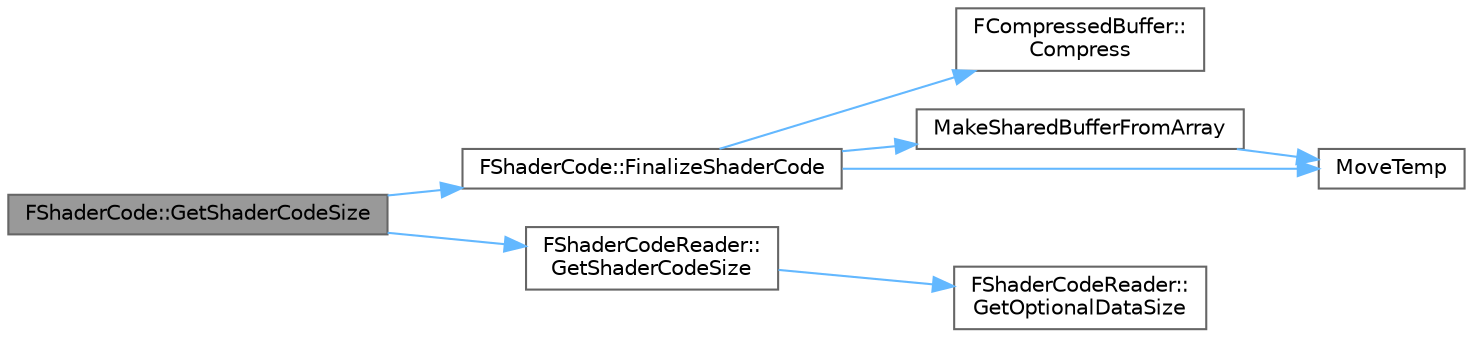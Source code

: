 digraph "FShaderCode::GetShaderCodeSize"
{
 // INTERACTIVE_SVG=YES
 // LATEX_PDF_SIZE
  bgcolor="transparent";
  edge [fontname=Helvetica,fontsize=10,labelfontname=Helvetica,labelfontsize=10];
  node [fontname=Helvetica,fontsize=10,shape=box,height=0.2,width=0.4];
  rankdir="LR";
  Node1 [id="Node000001",label="FShaderCode::GetShaderCodeSize",height=0.2,width=0.4,color="gray40", fillcolor="grey60", style="filled", fontcolor="black",tooltip=" "];
  Node1 -> Node2 [id="edge1_Node000001_Node000002",color="steelblue1",style="solid",tooltip=" "];
  Node2 [id="Node000002",label="FShaderCode::FinalizeShaderCode",height=0.2,width=0.4,color="grey40", fillcolor="white", style="filled",URL="$d4/d86/classFShaderCode.html#ad969888960f9148cd5bf08114ff7cf86",tooltip=" "];
  Node2 -> Node3 [id="edge2_Node000002_Node000003",color="steelblue1",style="solid",tooltip=" "];
  Node3 [id="Node000003",label="FCompressedBuffer::\lCompress",height=0.2,width=0.4,color="grey40", fillcolor="white", style="filled",URL="$d0/d95/classFCompressedBuffer.html#a773ec3f3af9cbb26f0e041d48cce2003",tooltip="Compress the buffer using a balanced level of compression."];
  Node2 -> Node4 [id="edge3_Node000002_Node000004",color="steelblue1",style="solid",tooltip=" "];
  Node4 [id="Node000004",label="MakeSharedBufferFromArray",height=0.2,width=0.4,color="grey40", fillcolor="white", style="filled",URL="$d8/d2c/SharedBuffer_8h.html#a34c6a23ca4a169dfd996fa805d24bd3c",tooltip="Construct a shared buffer by taking ownership of an array."];
  Node4 -> Node5 [id="edge4_Node000004_Node000005",color="steelblue1",style="solid",tooltip=" "];
  Node5 [id="Node000005",label="MoveTemp",height=0.2,width=0.4,color="grey40", fillcolor="white", style="filled",URL="$d4/d24/UnrealTemplate_8h.html#ad5e6c049aeb9c9115fec514ba581dbb6",tooltip="MoveTemp will cast a reference to an rvalue reference."];
  Node2 -> Node5 [id="edge5_Node000002_Node000005",color="steelblue1",style="solid",tooltip=" "];
  Node1 -> Node6 [id="edge6_Node000001_Node000006",color="steelblue1",style="solid",tooltip=" "];
  Node6 [id="Node000006",label="FShaderCodeReader::\lGetShaderCodeSize",height=0.2,width=0.4,color="grey40", fillcolor="white", style="filled",URL="$dd/dec/classFShaderCodeReader.html#a36668de6153c3b8dc9a59a4d22d269f8",tooltip=" "];
  Node6 -> Node7 [id="edge7_Node000006_Node000007",color="steelblue1",style="solid",tooltip=" "];
  Node7 [id="Node000007",label="FShaderCodeReader::\lGetOptionalDataSize",height=0.2,width=0.4,color="grey40", fillcolor="white", style="filled",URL="$dd/dec/classFShaderCodeReader.html#a549821ce2807cc83827689ed7bfb7756",tooltip=" "];
}
